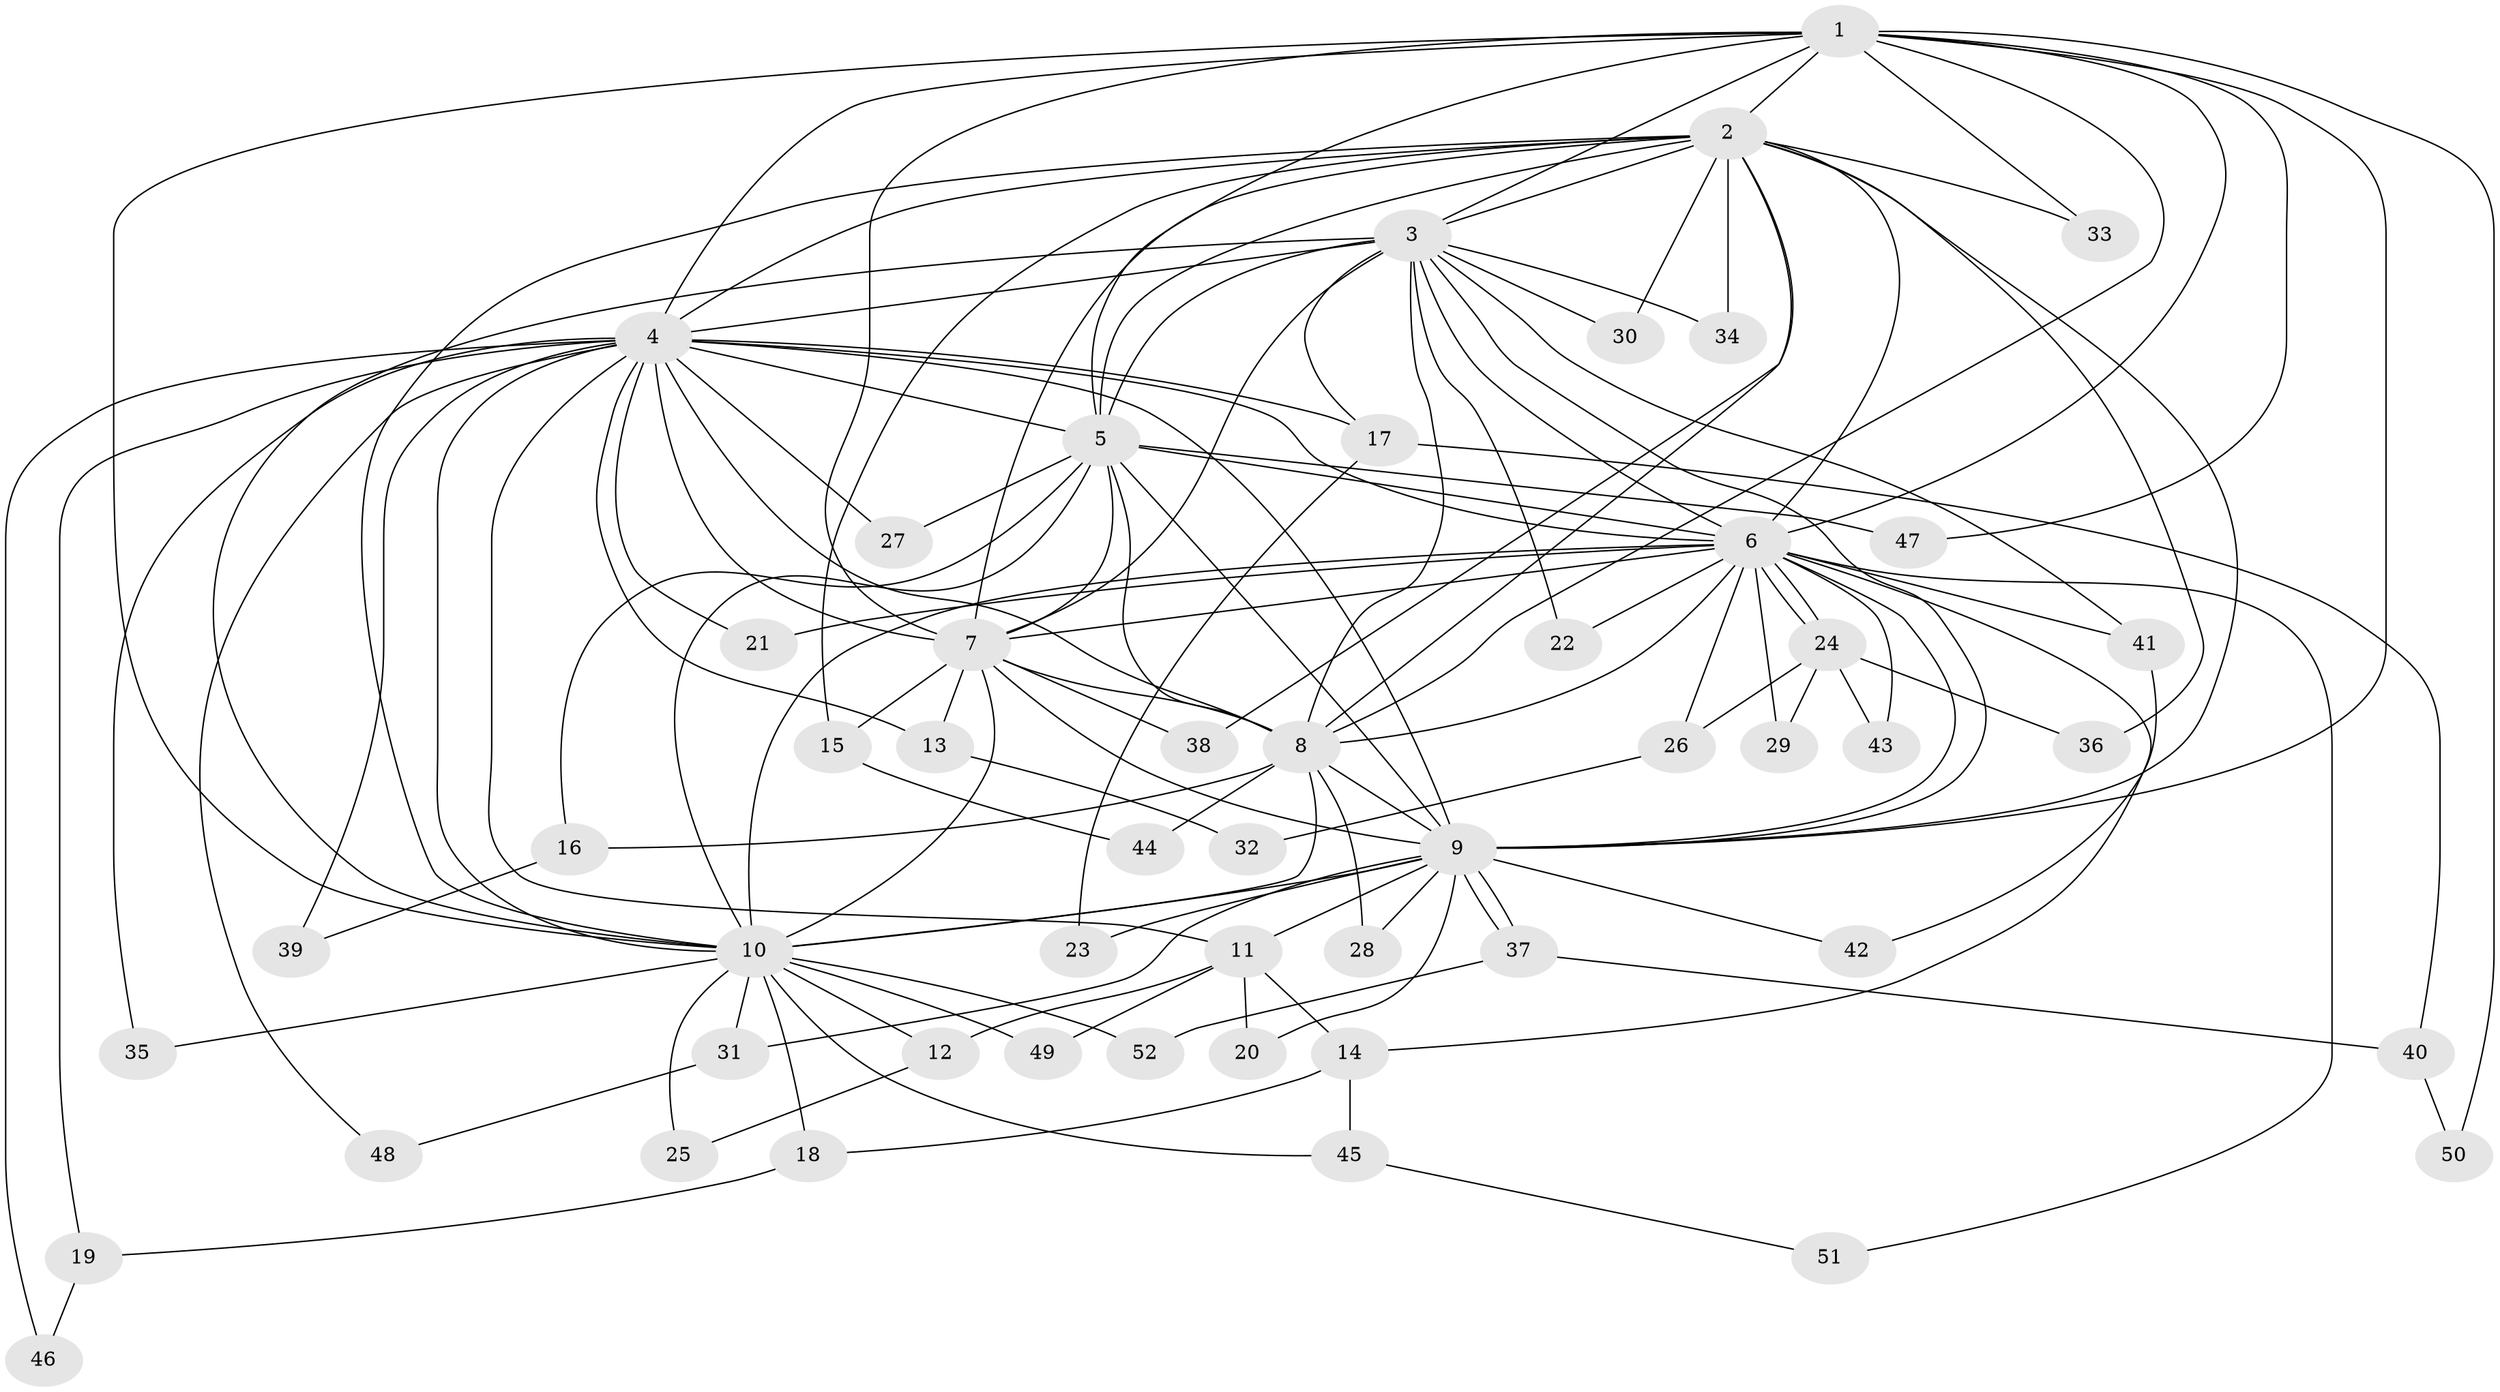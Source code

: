 // coarse degree distribution, {12: 0.06451612903225806, 16: 0.03225806451612903, 11: 0.03225806451612903, 2: 0.5161290322580645, 4: 0.06451612903225806, 1: 0.12903225806451613, 3: 0.16129032258064516}
// Generated by graph-tools (version 1.1) at 2025/48/03/04/25 21:48:28]
// undirected, 52 vertices, 129 edges
graph export_dot {
graph [start="1"]
  node [color=gray90,style=filled];
  1;
  2;
  3;
  4;
  5;
  6;
  7;
  8;
  9;
  10;
  11;
  12;
  13;
  14;
  15;
  16;
  17;
  18;
  19;
  20;
  21;
  22;
  23;
  24;
  25;
  26;
  27;
  28;
  29;
  30;
  31;
  32;
  33;
  34;
  35;
  36;
  37;
  38;
  39;
  40;
  41;
  42;
  43;
  44;
  45;
  46;
  47;
  48;
  49;
  50;
  51;
  52;
  1 -- 2;
  1 -- 3;
  1 -- 4;
  1 -- 5;
  1 -- 6;
  1 -- 7;
  1 -- 8;
  1 -- 9;
  1 -- 10;
  1 -- 33;
  1 -- 47;
  1 -- 50;
  2 -- 3;
  2 -- 4;
  2 -- 5;
  2 -- 6;
  2 -- 7;
  2 -- 8;
  2 -- 9;
  2 -- 10;
  2 -- 15;
  2 -- 30;
  2 -- 33;
  2 -- 34;
  2 -- 36;
  2 -- 38;
  3 -- 4;
  3 -- 5;
  3 -- 6;
  3 -- 7;
  3 -- 8;
  3 -- 9;
  3 -- 10;
  3 -- 17;
  3 -- 22;
  3 -- 30;
  3 -- 34;
  3 -- 41;
  4 -- 5;
  4 -- 6;
  4 -- 7;
  4 -- 8;
  4 -- 9;
  4 -- 10;
  4 -- 11;
  4 -- 13;
  4 -- 17;
  4 -- 19;
  4 -- 21;
  4 -- 27;
  4 -- 35;
  4 -- 39;
  4 -- 46;
  4 -- 48;
  5 -- 6;
  5 -- 7;
  5 -- 8;
  5 -- 9;
  5 -- 10;
  5 -- 16;
  5 -- 27;
  5 -- 47;
  6 -- 7;
  6 -- 8;
  6 -- 9;
  6 -- 10;
  6 -- 14;
  6 -- 21;
  6 -- 22;
  6 -- 24;
  6 -- 24;
  6 -- 26;
  6 -- 29;
  6 -- 41;
  6 -- 43;
  6 -- 51;
  7 -- 8;
  7 -- 9;
  7 -- 10;
  7 -- 13;
  7 -- 15;
  7 -- 38;
  8 -- 9;
  8 -- 10;
  8 -- 16;
  8 -- 28;
  8 -- 44;
  9 -- 10;
  9 -- 11;
  9 -- 20;
  9 -- 23;
  9 -- 28;
  9 -- 31;
  9 -- 37;
  9 -- 37;
  9 -- 42;
  10 -- 12;
  10 -- 18;
  10 -- 25;
  10 -- 31;
  10 -- 35;
  10 -- 45;
  10 -- 49;
  10 -- 52;
  11 -- 12;
  11 -- 14;
  11 -- 20;
  11 -- 49;
  12 -- 25;
  13 -- 32;
  14 -- 18;
  14 -- 45;
  15 -- 44;
  16 -- 39;
  17 -- 23;
  17 -- 40;
  18 -- 19;
  19 -- 46;
  24 -- 26;
  24 -- 29;
  24 -- 36;
  24 -- 43;
  26 -- 32;
  31 -- 48;
  37 -- 40;
  37 -- 52;
  40 -- 50;
  41 -- 42;
  45 -- 51;
}
